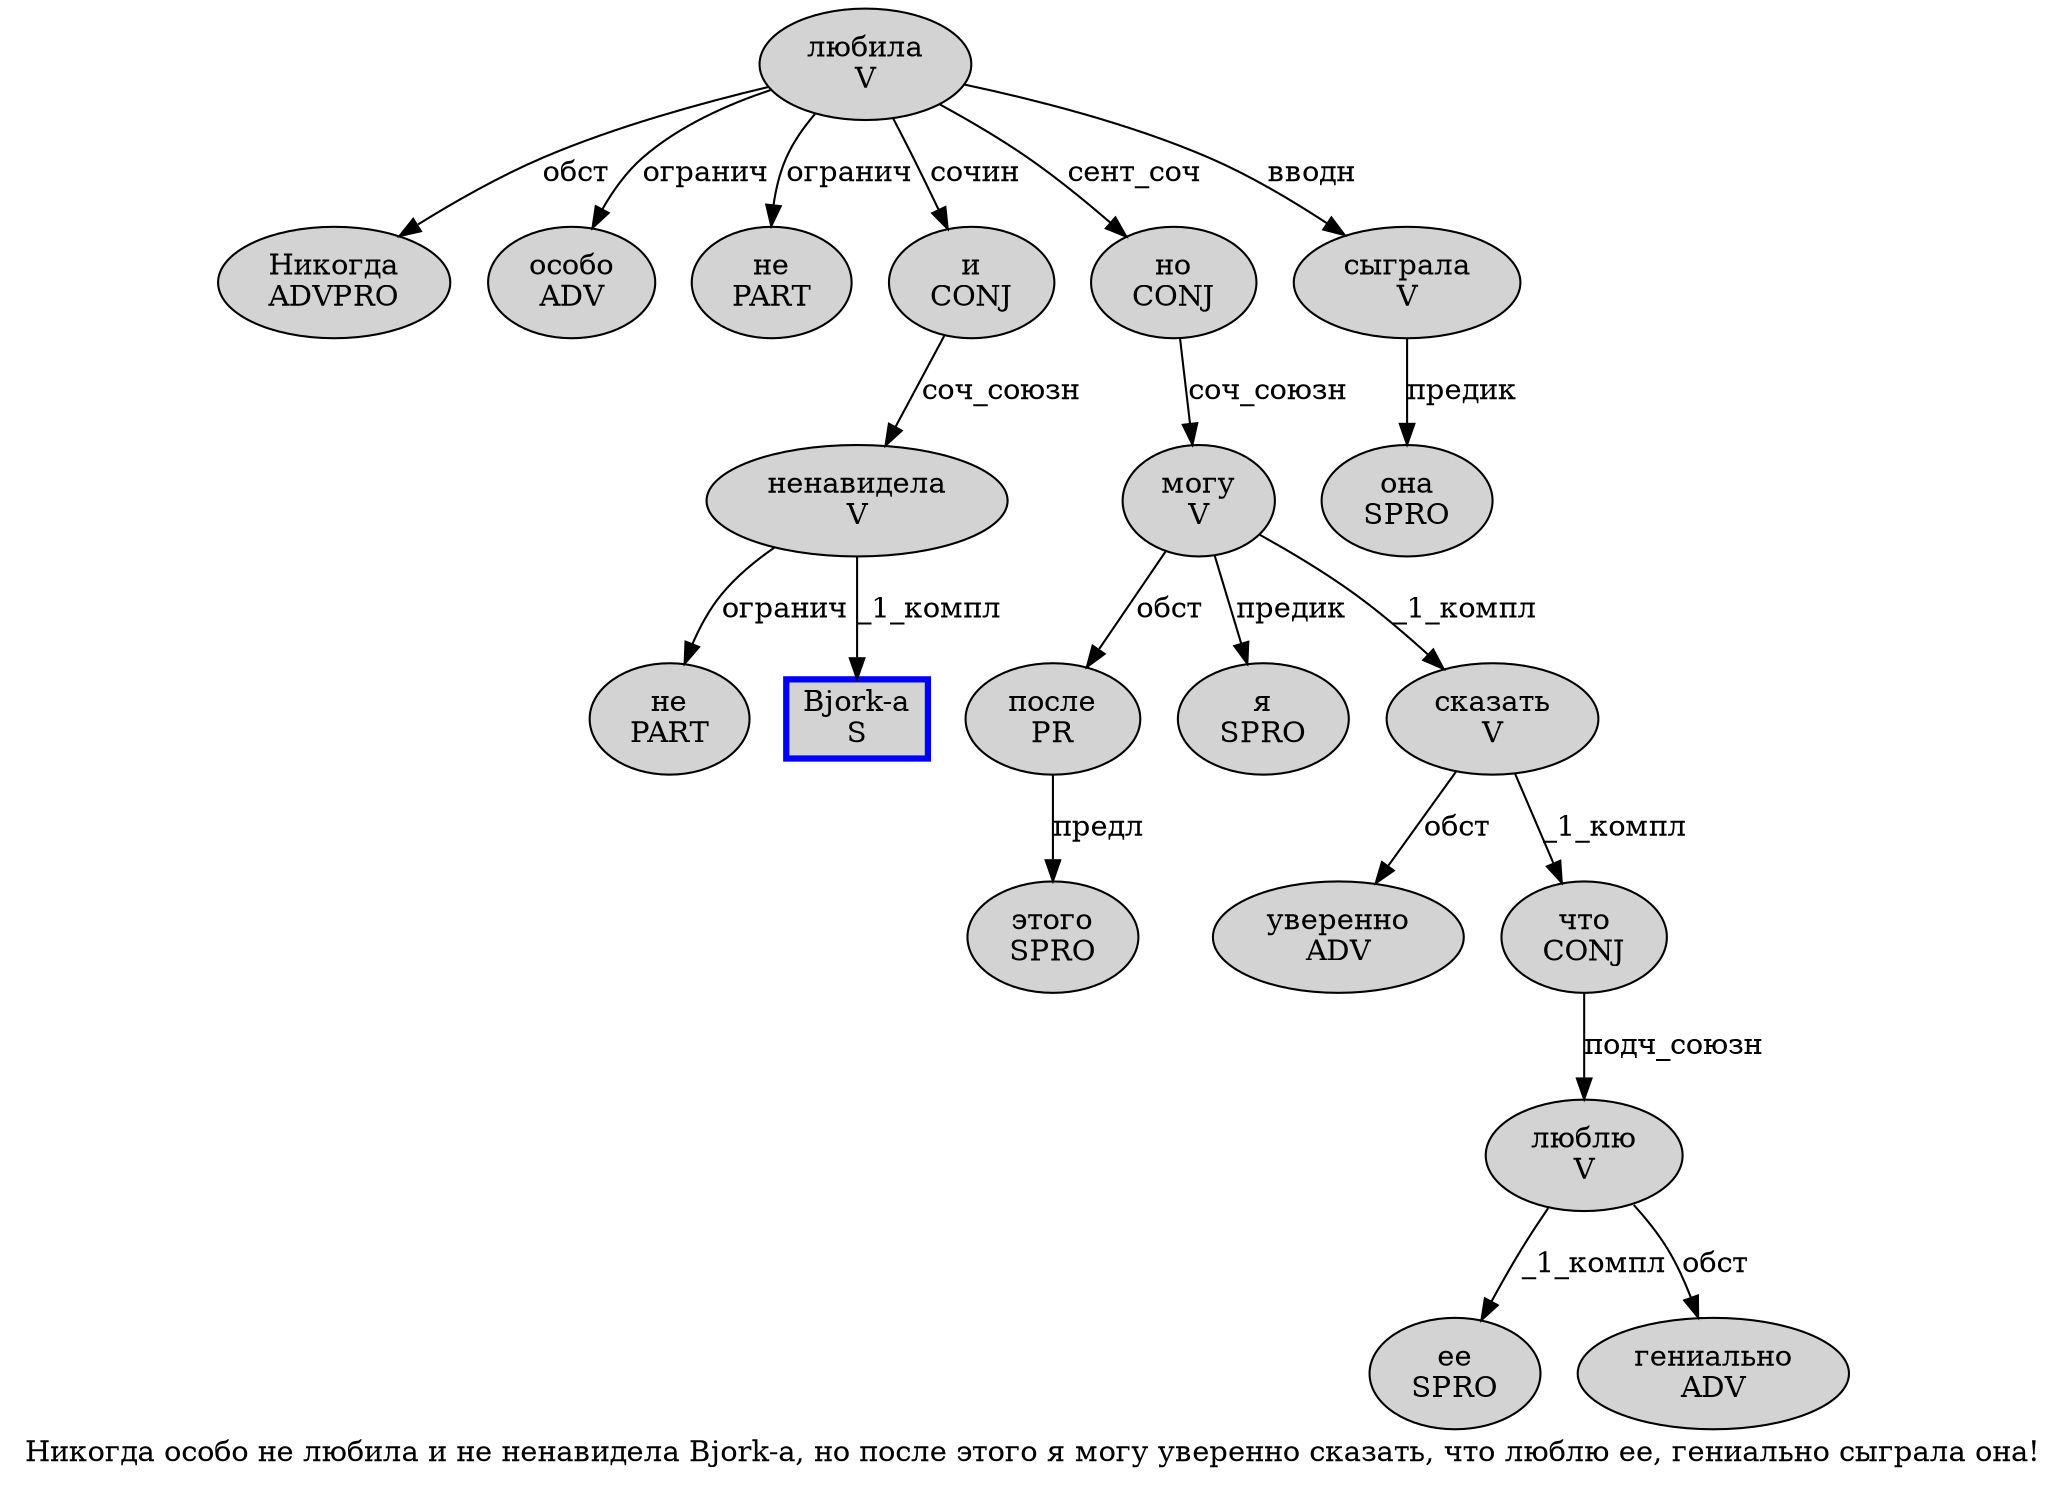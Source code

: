 digraph SENTENCE_1929 {
	graph [label="Никогда особо не любила и не ненавидела Bjork-a, но после этого я могу уверенно сказать, что люблю ее, гениально сыграла она!"]
	node [style=filled]
		0 [label="Никогда
ADVPRO" color="" fillcolor=lightgray penwidth=1 shape=ellipse]
		1 [label="особо
ADV" color="" fillcolor=lightgray penwidth=1 shape=ellipse]
		2 [label="не
PART" color="" fillcolor=lightgray penwidth=1 shape=ellipse]
		3 [label="любила
V" color="" fillcolor=lightgray penwidth=1 shape=ellipse]
		4 [label="и
CONJ" color="" fillcolor=lightgray penwidth=1 shape=ellipse]
		5 [label="не
PART" color="" fillcolor=lightgray penwidth=1 shape=ellipse]
		6 [label="ненавидела
V" color="" fillcolor=lightgray penwidth=1 shape=ellipse]
		7 [label="Bjork-a
S" color=blue fillcolor=lightgray penwidth=3 shape=box]
		9 [label="но
CONJ" color="" fillcolor=lightgray penwidth=1 shape=ellipse]
		10 [label="после
PR" color="" fillcolor=lightgray penwidth=1 shape=ellipse]
		11 [label="этого
SPRO" color="" fillcolor=lightgray penwidth=1 shape=ellipse]
		12 [label="я
SPRO" color="" fillcolor=lightgray penwidth=1 shape=ellipse]
		13 [label="могу
V" color="" fillcolor=lightgray penwidth=1 shape=ellipse]
		14 [label="уверенно
ADV" color="" fillcolor=lightgray penwidth=1 shape=ellipse]
		15 [label="сказать
V" color="" fillcolor=lightgray penwidth=1 shape=ellipse]
		17 [label="что
CONJ" color="" fillcolor=lightgray penwidth=1 shape=ellipse]
		18 [label="люблю
V" color="" fillcolor=lightgray penwidth=1 shape=ellipse]
		19 [label="ее
SPRO" color="" fillcolor=lightgray penwidth=1 shape=ellipse]
		21 [label="гениально
ADV" color="" fillcolor=lightgray penwidth=1 shape=ellipse]
		22 [label="сыграла
V" color="" fillcolor=lightgray penwidth=1 shape=ellipse]
		23 [label="она
SPRO" color="" fillcolor=lightgray penwidth=1 shape=ellipse]
			4 -> 6 [label="соч_союзн"]
			18 -> 19 [label="_1_компл"]
			18 -> 21 [label="обст"]
			17 -> 18 [label="подч_союзн"]
			13 -> 10 [label="обст"]
			13 -> 12 [label="предик"]
			13 -> 15 [label="_1_компл"]
			9 -> 13 [label="соч_союзн"]
			10 -> 11 [label="предл"]
			15 -> 14 [label="обст"]
			15 -> 17 [label="_1_компл"]
			6 -> 5 [label="огранич"]
			6 -> 7 [label="_1_компл"]
			22 -> 23 [label="предик"]
			3 -> 0 [label="обст"]
			3 -> 1 [label="огранич"]
			3 -> 2 [label="огранич"]
			3 -> 4 [label="сочин"]
			3 -> 9 [label="сент_соч"]
			3 -> 22 [label="вводн"]
}